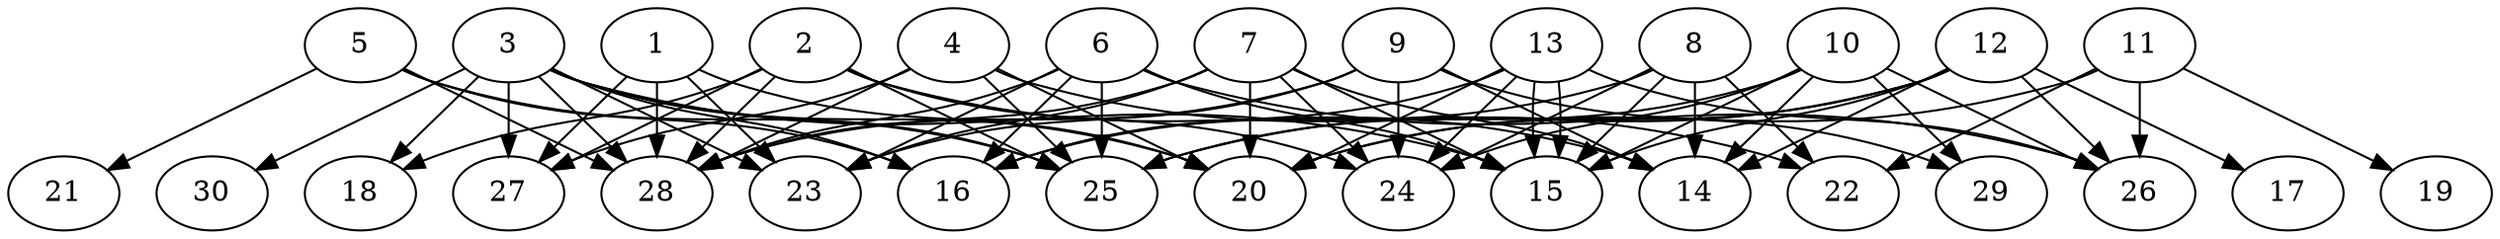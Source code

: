 // DAG automatically generated by daggen at Wed Apr 12 12:23:18 2017
// ./daggen --dot -n 30 --jump=3 --fat=0.8 --regularity=0.4 --density=0.6 
digraph G {
  1 [size="445951120005", alpha="0.04"]
  1 -> 20 [size ="411041792"]
  1 -> 23 [size ="411041792"]
  1 -> 27 [size ="411041792"]
  1 -> 28 [size ="411041792"]
  2 [size="22061012390", alpha="0.11"]
  2 -> 14 [size ="536870912"]
  2 -> 18 [size ="536870912"]
  2 -> 24 [size ="536870912"]
  2 -> 25 [size ="536870912"]
  2 -> 27 [size ="536870912"]
  2 -> 28 [size ="536870912"]
  3 [size="15033117214", alpha="0.18"]
  3 -> 15 [size ="411041792"]
  3 -> 16 [size ="411041792"]
  3 -> 18 [size ="411041792"]
  3 -> 20 [size ="411041792"]
  3 -> 23 [size ="411041792"]
  3 -> 25 [size ="411041792"]
  3 -> 27 [size ="411041792"]
  3 -> 28 [size ="411041792"]
  3 -> 30 [size ="411041792"]
  4 [size="75797550288", alpha="0.12"]
  4 -> 20 [size ="75497472"]
  4 -> 22 [size ="75497472"]
  4 -> 25 [size ="75497472"]
  4 -> 27 [size ="75497472"]
  4 -> 28 [size ="75497472"]
  5 [size="191745534854", alpha="0.04"]
  5 -> 16 [size ="209715200"]
  5 -> 21 [size ="209715200"]
  5 -> 25 [size ="209715200"]
  5 -> 28 [size ="209715200"]
  6 [size="20221916978", alpha="0.17"]
  6 -> 15 [size ="536870912"]
  6 -> 16 [size ="536870912"]
  6 -> 23 [size ="536870912"]
  6 -> 25 [size ="536870912"]
  6 -> 26 [size ="536870912"]
  6 -> 28 [size ="536870912"]
  7 [size="782757789696", alpha="0.18"]
  7 -> 14 [size ="679477248"]
  7 -> 15 [size ="679477248"]
  7 -> 20 [size ="679477248"]
  7 -> 23 [size ="679477248"]
  7 -> 24 [size ="679477248"]
  7 -> 28 [size ="679477248"]
  8 [size="782757789696", alpha="0.09"]
  8 -> 14 [size ="679477248"]
  8 -> 15 [size ="679477248"]
  8 -> 16 [size ="679477248"]
  8 -> 22 [size ="679477248"]
  8 -> 24 [size ="679477248"]
  9 [size="28991029248", alpha="0.17"]
  9 -> 14 [size ="75497472"]
  9 -> 23 [size ="75497472"]
  9 -> 24 [size ="75497472"]
  9 -> 28 [size ="75497472"]
  9 -> 29 [size ="75497472"]
  10 [size="21237364466", alpha="0.04"]
  10 -> 14 [size ="411041792"]
  10 -> 15 [size ="411041792"]
  10 -> 24 [size ="411041792"]
  10 -> 25 [size ="411041792"]
  10 -> 26 [size ="411041792"]
  10 -> 29 [size ="411041792"]
  11 [size="68719476736", alpha="0.10"]
  11 -> 19 [size ="134217728"]
  11 -> 20 [size ="134217728"]
  11 -> 22 [size ="134217728"]
  11 -> 26 [size ="134217728"]
  12 [size="134217728000", alpha="0.17"]
  12 -> 14 [size ="209715200"]
  12 -> 15 [size ="209715200"]
  12 -> 17 [size ="209715200"]
  12 -> 20 [size ="209715200"]
  12 -> 25 [size ="209715200"]
  12 -> 26 [size ="209715200"]
  13 [size="12527355598", alpha="0.03"]
  13 -> 15 [size ="209715200"]
  13 -> 15 [size ="209715200"]
  13 -> 16 [size ="209715200"]
  13 -> 20 [size ="209715200"]
  13 -> 24 [size ="209715200"]
  13 -> 26 [size ="209715200"]
  14 [size="231928233984", alpha="0.06"]
  15 [size="380210319291", alpha="0.07"]
  16 [size="84617187252", alpha="0.08"]
  17 [size="134217728000", alpha="0.01"]
  18 [size="28991029248", alpha="0.10"]
  19 [size="5926446593", alpha="0.17"]
  20 [size="46958077092", alpha="0.13"]
  21 [size="8589934592", alpha="0.10"]
  22 [size="16114302952", alpha="0.01"]
  23 [size="673562062389", alpha="0.16"]
  24 [size="2553577898", alpha="0.14"]
  25 [size="12891766671", alpha="0.17"]
  26 [size="307309551", alpha="0.08"]
  27 [size="134217728000", alpha="0.13"]
  28 [size="134217728000", alpha="0.10"]
  29 [size="549755813888", alpha="0.05"]
  30 [size="926059765043", alpha="0.09"]
}
